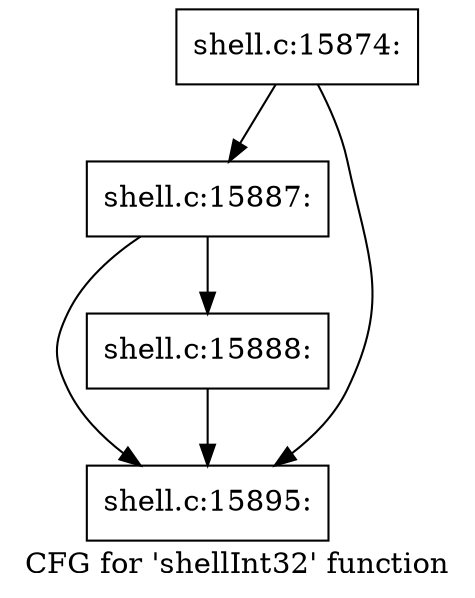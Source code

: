 digraph "CFG for 'shellInt32' function" {
	label="CFG for 'shellInt32' function";

	Node0x560276e0a190 [shape=record,label="{shell.c:15874:}"];
	Node0x560276e0a190 -> Node0x560276e0cd20;
	Node0x560276e0a190 -> Node0x560276e0ccd0;
	Node0x560276e0cd20 [shape=record,label="{shell.c:15887:}"];
	Node0x560276e0cd20 -> Node0x560276e0cc80;
	Node0x560276e0cd20 -> Node0x560276e0ccd0;
	Node0x560276e0cc80 [shape=record,label="{shell.c:15888:}"];
	Node0x560276e0cc80 -> Node0x560276e0ccd0;
	Node0x560276e0ccd0 [shape=record,label="{shell.c:15895:}"];
}
